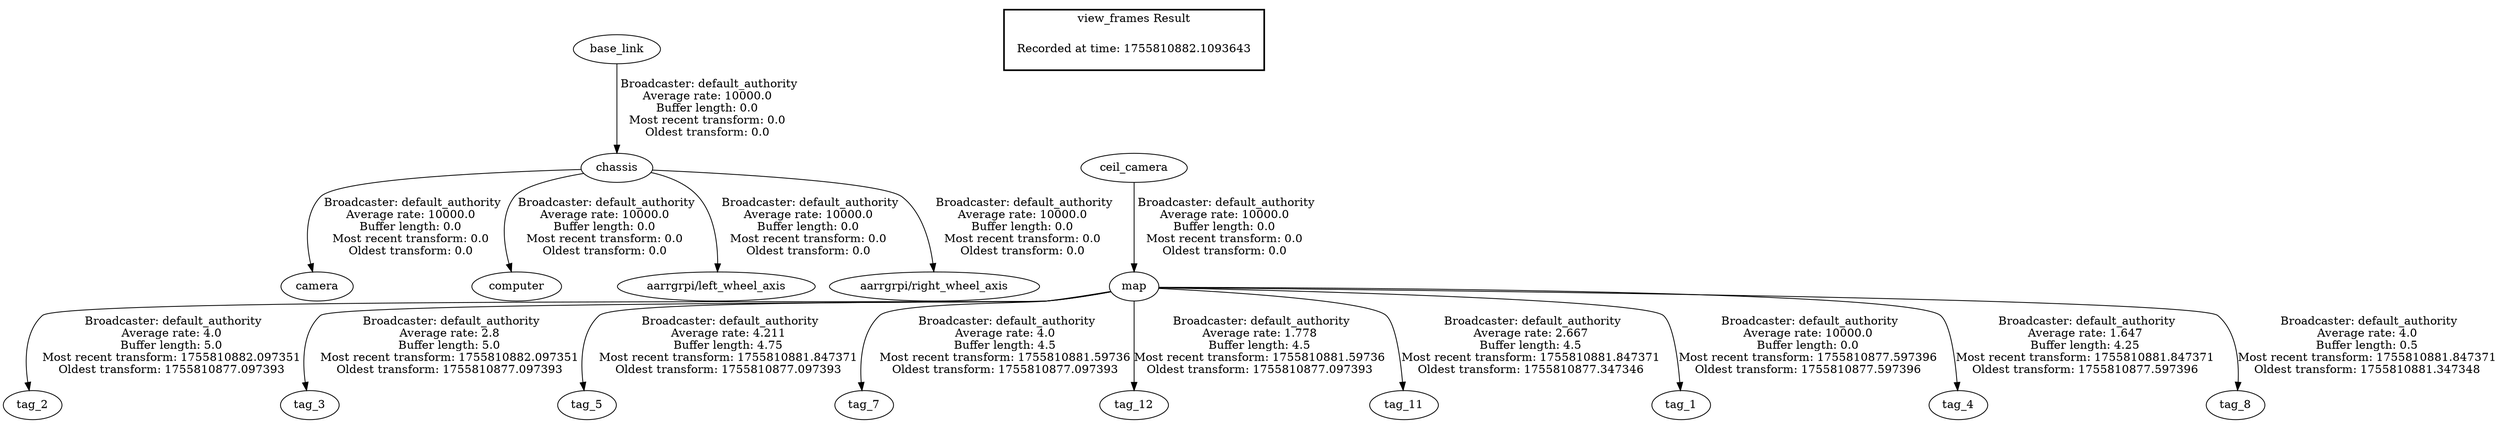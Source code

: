 digraph G {
"base_link" -> "chassis"[label=" Broadcaster: default_authority\nAverage rate: 10000.0\nBuffer length: 0.0\nMost recent transform: 0.0\nOldest transform: 0.0\n"];
"chassis" -> "camera"[label=" Broadcaster: default_authority\nAverage rate: 10000.0\nBuffer length: 0.0\nMost recent transform: 0.0\nOldest transform: 0.0\n"];
"chassis" -> "computer"[label=" Broadcaster: default_authority\nAverage rate: 10000.0\nBuffer length: 0.0\nMost recent transform: 0.0\nOldest transform: 0.0\n"];
"chassis" -> "aarrgrpi/left_wheel_axis"[label=" Broadcaster: default_authority\nAverage rate: 10000.0\nBuffer length: 0.0\nMost recent transform: 0.0\nOldest transform: 0.0\n"];
"chassis" -> "aarrgrpi/right_wheel_axis"[label=" Broadcaster: default_authority\nAverage rate: 10000.0\nBuffer length: 0.0\nMost recent transform: 0.0\nOldest transform: 0.0\n"];
"ceil_camera" -> "map"[label=" Broadcaster: default_authority\nAverage rate: 10000.0\nBuffer length: 0.0\nMost recent transform: 0.0\nOldest transform: 0.0\n"];
"map" -> "tag_2"[label=" Broadcaster: default_authority\nAverage rate: 4.0\nBuffer length: 5.0\nMost recent transform: 1755810882.097351\nOldest transform: 1755810877.097393\n"];
"map" -> "tag_3"[label=" Broadcaster: default_authority\nAverage rate: 2.8\nBuffer length: 5.0\nMost recent transform: 1755810882.097351\nOldest transform: 1755810877.097393\n"];
"map" -> "tag_5"[label=" Broadcaster: default_authority\nAverage rate: 4.211\nBuffer length: 4.75\nMost recent transform: 1755810881.847371\nOldest transform: 1755810877.097393\n"];
"map" -> "tag_7"[label=" Broadcaster: default_authority\nAverage rate: 4.0\nBuffer length: 4.5\nMost recent transform: 1755810881.59736\nOldest transform: 1755810877.097393\n"];
"map" -> "tag_12"[label=" Broadcaster: default_authority\nAverage rate: 1.778\nBuffer length: 4.5\nMost recent transform: 1755810881.59736\nOldest transform: 1755810877.097393\n"];
"map" -> "tag_11"[label=" Broadcaster: default_authority\nAverage rate: 2.667\nBuffer length: 4.5\nMost recent transform: 1755810881.847371\nOldest transform: 1755810877.347346\n"];
"map" -> "tag_1"[label=" Broadcaster: default_authority\nAverage rate: 10000.0\nBuffer length: 0.0\nMost recent transform: 1755810877.597396\nOldest transform: 1755810877.597396\n"];
"map" -> "tag_4"[label=" Broadcaster: default_authority\nAverage rate: 1.647\nBuffer length: 4.25\nMost recent transform: 1755810881.847371\nOldest transform: 1755810877.597396\n"];
"map" -> "tag_8"[label=" Broadcaster: default_authority\nAverage rate: 4.0\nBuffer length: 0.5\nMost recent transform: 1755810881.847371\nOldest transform: 1755810881.347348\n"];
edge [style=invis];
 subgraph cluster_legend { style=bold; color=black; label ="view_frames Result";
"Recorded at time: 1755810882.1093643"[ shape=plaintext ] ;
}->"ceil_camera";
}